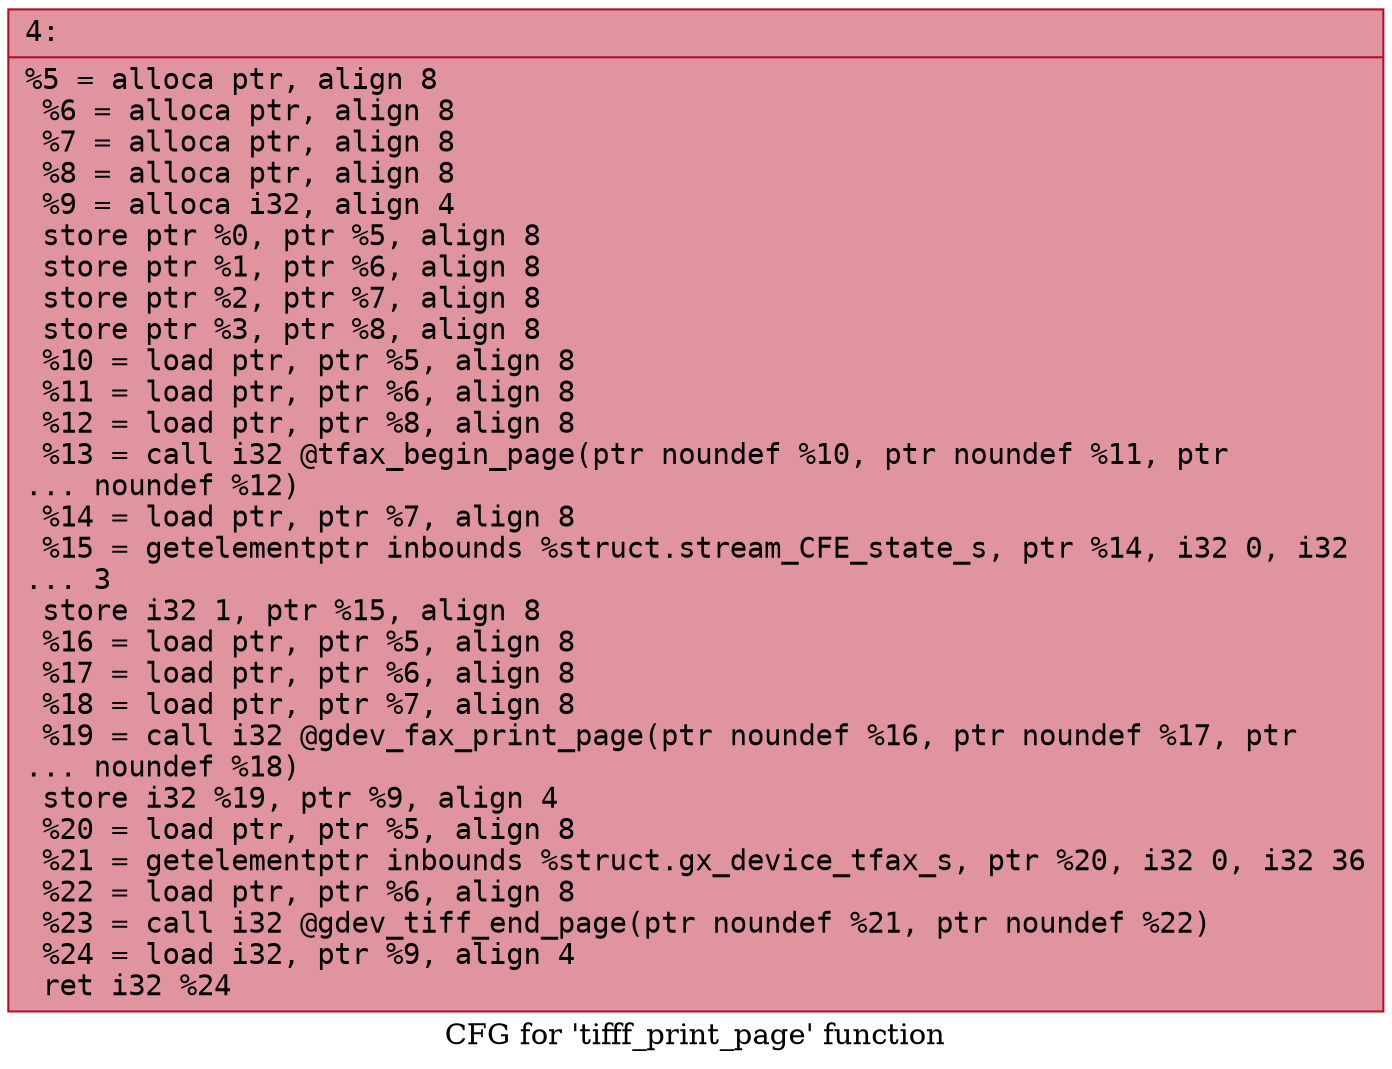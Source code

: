 digraph "CFG for 'tifff_print_page' function" {
	label="CFG for 'tifff_print_page' function";

	Node0x60000342c550 [shape=record,color="#b70d28ff", style=filled, fillcolor="#b70d2870" fontname="Courier",label="{4:\l|  %5 = alloca ptr, align 8\l  %6 = alloca ptr, align 8\l  %7 = alloca ptr, align 8\l  %8 = alloca ptr, align 8\l  %9 = alloca i32, align 4\l  store ptr %0, ptr %5, align 8\l  store ptr %1, ptr %6, align 8\l  store ptr %2, ptr %7, align 8\l  store ptr %3, ptr %8, align 8\l  %10 = load ptr, ptr %5, align 8\l  %11 = load ptr, ptr %6, align 8\l  %12 = load ptr, ptr %8, align 8\l  %13 = call i32 @tfax_begin_page(ptr noundef %10, ptr noundef %11, ptr\l... noundef %12)\l  %14 = load ptr, ptr %7, align 8\l  %15 = getelementptr inbounds %struct.stream_CFE_state_s, ptr %14, i32 0, i32\l... 3\l  store i32 1, ptr %15, align 8\l  %16 = load ptr, ptr %5, align 8\l  %17 = load ptr, ptr %6, align 8\l  %18 = load ptr, ptr %7, align 8\l  %19 = call i32 @gdev_fax_print_page(ptr noundef %16, ptr noundef %17, ptr\l... noundef %18)\l  store i32 %19, ptr %9, align 4\l  %20 = load ptr, ptr %5, align 8\l  %21 = getelementptr inbounds %struct.gx_device_tfax_s, ptr %20, i32 0, i32 36\l  %22 = load ptr, ptr %6, align 8\l  %23 = call i32 @gdev_tiff_end_page(ptr noundef %21, ptr noundef %22)\l  %24 = load i32, ptr %9, align 4\l  ret i32 %24\l}"];
}
